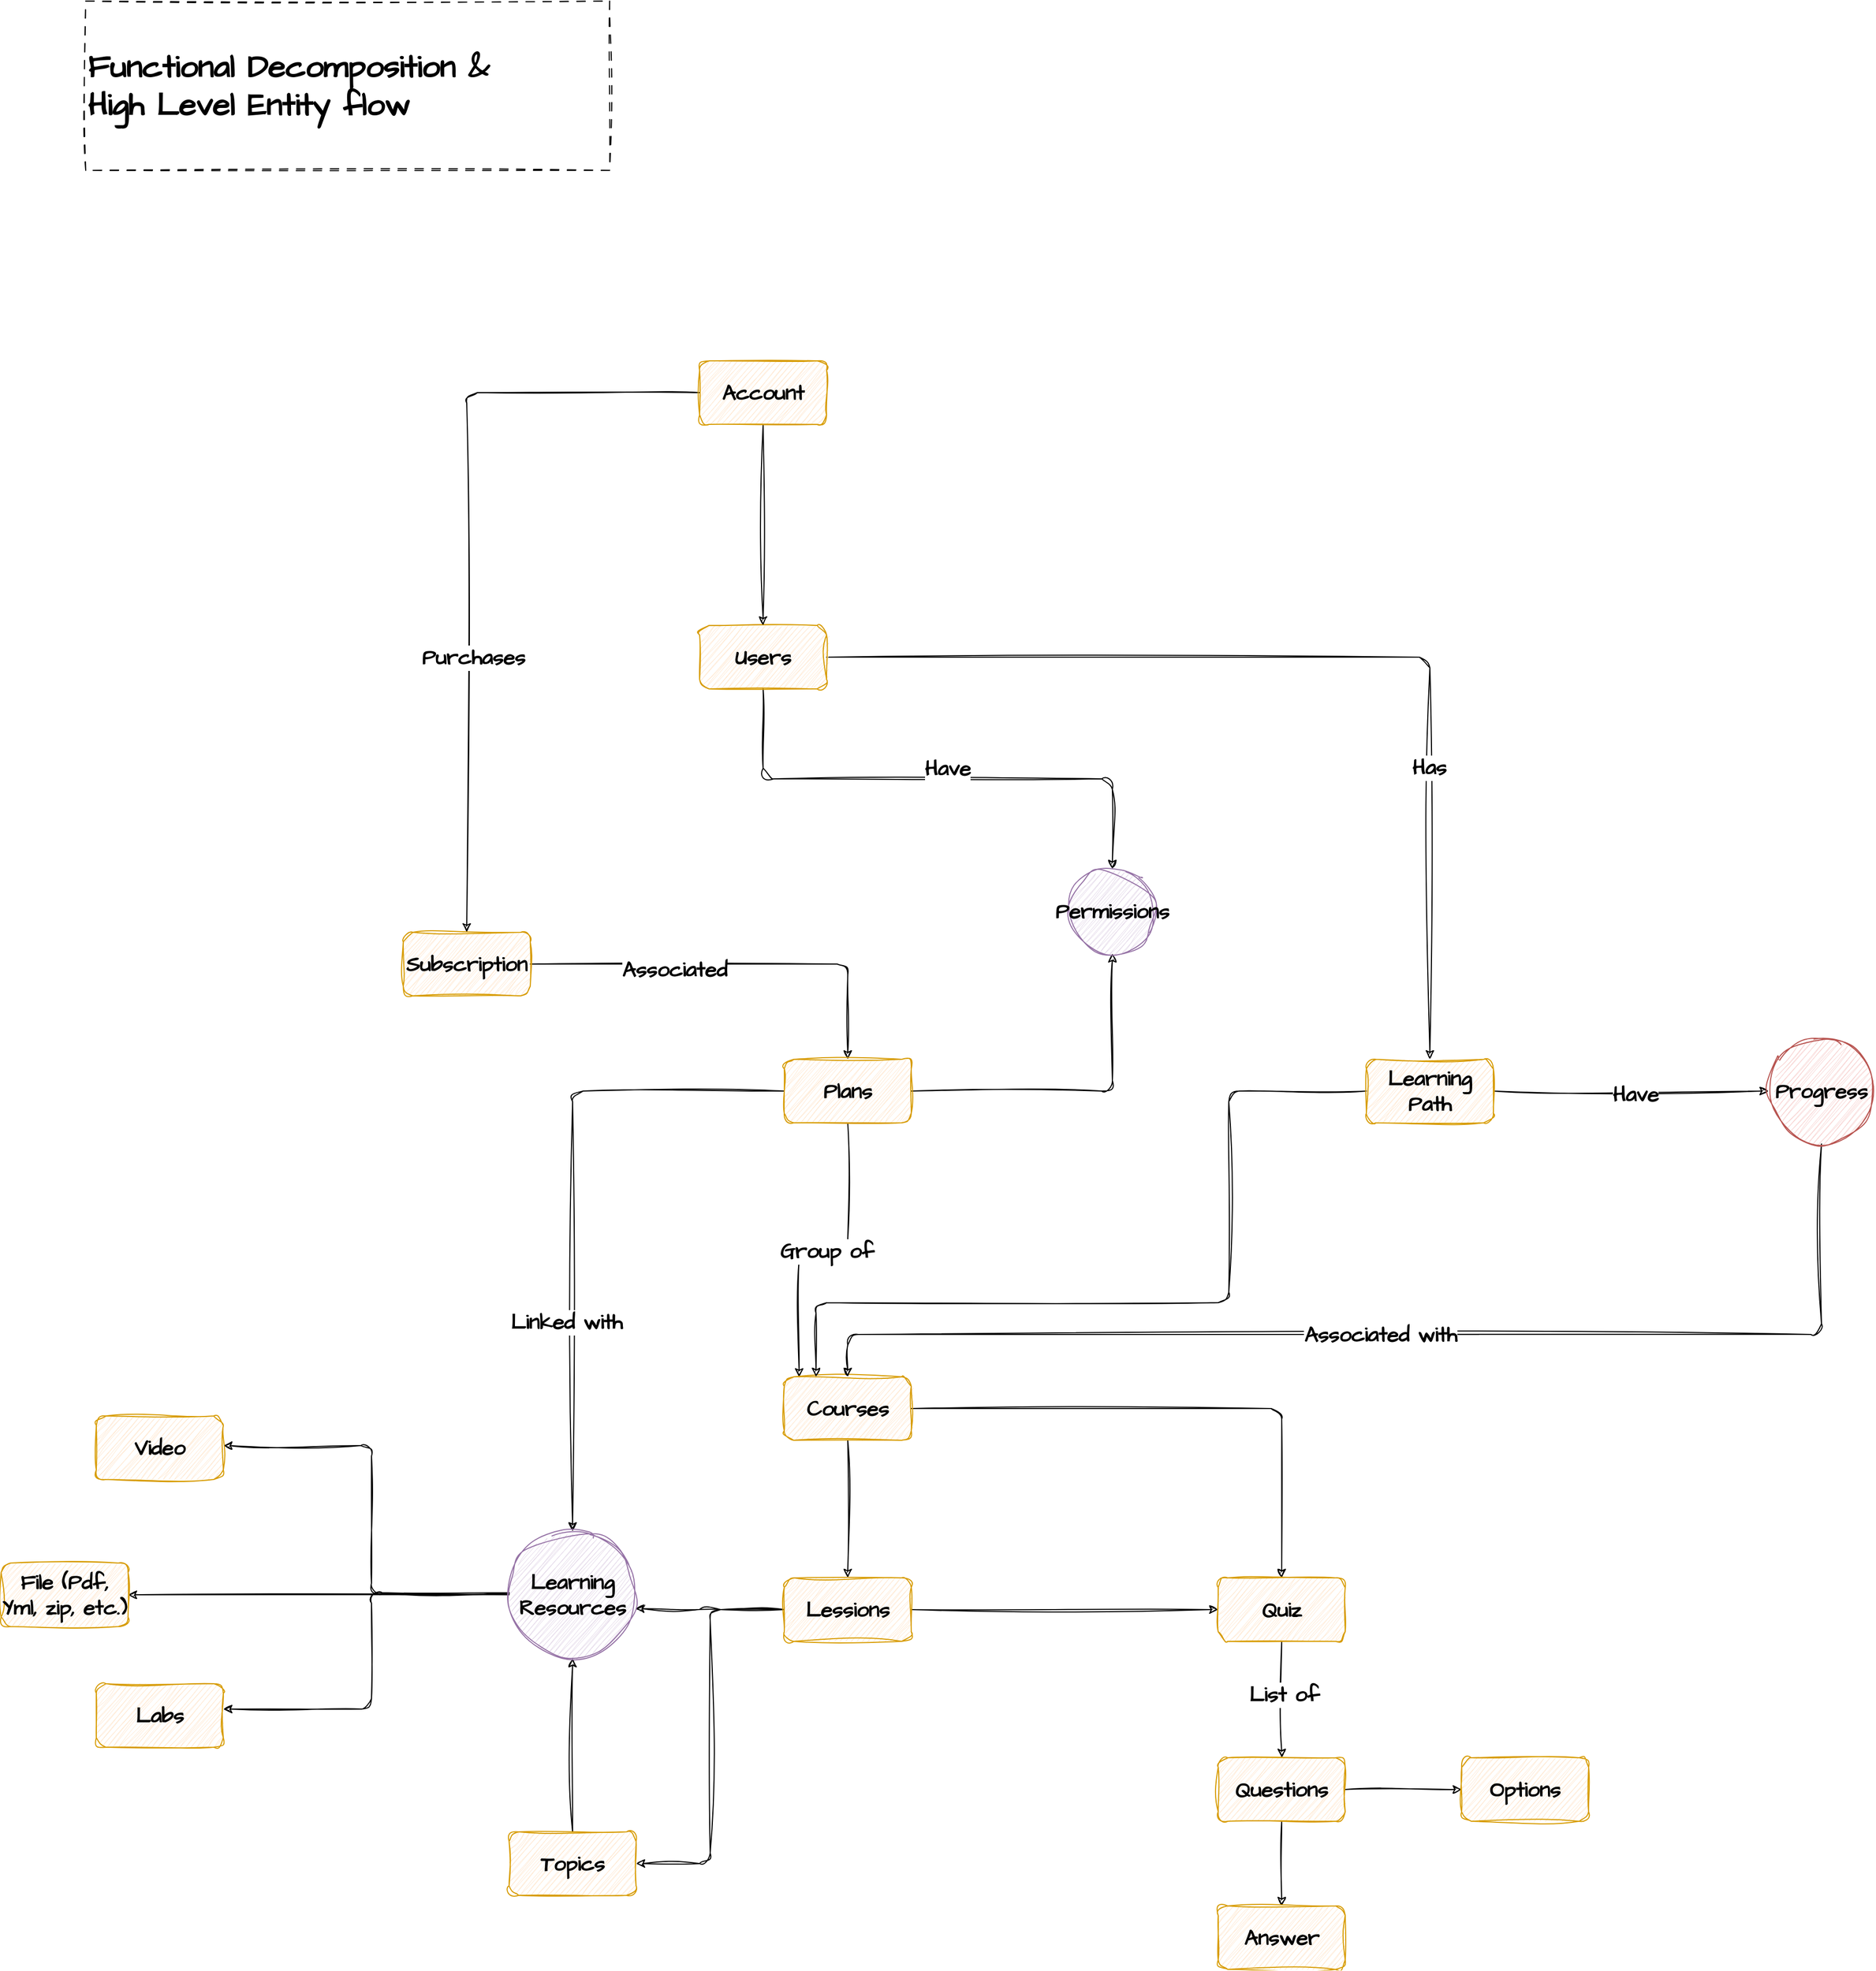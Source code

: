 <mxfile version="22.1.18" type="github">
  <diagram name="Page-1" id="ZB7aAMJd4eDQ774ikY8W">
    <mxGraphModel dx="2390" dy="2420" grid="1" gridSize="10" guides="1" tooltips="1" connect="1" arrows="1" fold="1" page="1" pageScale="1" pageWidth="850" pageHeight="1100" background="none" math="0" shadow="0">
      <root>
        <mxCell id="0" />
        <mxCell id="1" parent="0" />
        <mxCell id="tR3j2yOGs6IdBFS4nz_w-4" value="" style="edgeStyle=orthogonalEdgeStyle;rounded=1;sketch=1;hachureGap=4;jiggle=2;curveFitting=1;orthogonalLoop=1;jettySize=auto;html=1;fontFamily=Architects Daughter;fontSource=https%3A%2F%2Ffonts.googleapis.com%2Fcss%3Ffamily%3DArchitects%2BDaughter;fontSize=16;curved=0;exitX=0;exitY=0.5;exitDx=0;exitDy=0;fontStyle=1" parent="1" source="U9vSFmBrhK2GeLqhXvv_-1" target="tR3j2yOGs6IdBFS4nz_w-3" edge="1">
          <mxGeometry relative="1" as="geometry" />
        </mxCell>
        <mxCell id="tR3j2yOGs6IdBFS4nz_w-64" value="Purchases" style="edgeLabel;html=1;align=center;verticalAlign=middle;resizable=0;points=[];fontSize=20;fontFamily=Architects Daughter;fontColor=default;fontStyle=1" parent="tR3j2yOGs6IdBFS4nz_w-4" vertex="1" connectable="0">
          <mxGeometry x="0.286" y="6" relative="1" as="geometry">
            <mxPoint as="offset" />
          </mxGeometry>
        </mxCell>
        <mxCell id="tR3j2yOGs6IdBFS4nz_w-40" style="edgeStyle=orthogonalEdgeStyle;rounded=1;sketch=1;hachureGap=4;jiggle=2;curveFitting=1;orthogonalLoop=1;jettySize=auto;html=1;entryX=0.5;entryY=0;entryDx=0;entryDy=0;fontFamily=Architects Daughter;fontSource=https%3A%2F%2Ffonts.googleapis.com%2Fcss%3Ffamily%3DArchitects%2BDaughter;fontSize=20;fontColor=default;exitX=0.5;exitY=1;exitDx=0;exitDy=0;fontStyle=1" parent="1" source="tR3j2yOGs6IdBFS4nz_w-1" target="tR3j2yOGs6IdBFS4nz_w-11" edge="1">
          <mxGeometry relative="1" as="geometry" />
        </mxCell>
        <mxCell id="tR3j2yOGs6IdBFS4nz_w-41" value="Have" style="edgeLabel;html=1;align=center;verticalAlign=middle;resizable=0;points=[];fontSize=20;fontFamily=Architects Daughter;fontColor=default;fontStyle=1" parent="tR3j2yOGs6IdBFS4nz_w-40" vertex="1" connectable="0">
          <mxGeometry x="-0.34" relative="1" as="geometry">
            <mxPoint x="94" y="-10" as="offset" />
          </mxGeometry>
        </mxCell>
        <mxCell id="tR3j2yOGs6IdBFS4nz_w-62" value="" style="edgeStyle=orthogonalEdgeStyle;rounded=1;sketch=1;hachureGap=4;jiggle=2;curveFitting=1;orthogonalLoop=1;jettySize=auto;html=1;fontFamily=Architects Daughter;fontSource=https%3A%2F%2Ffonts.googleapis.com%2Fcss%3Ffamily%3DArchitects%2BDaughter;fontSize=20;fontColor=default;fontStyle=1" parent="1" source="tR3j2yOGs6IdBFS4nz_w-1" target="tR3j2yOGs6IdBFS4nz_w-61" edge="1">
          <mxGeometry relative="1" as="geometry" />
        </mxCell>
        <mxCell id="tR3j2yOGs6IdBFS4nz_w-76" value="Has" style="edgeLabel;html=1;align=center;verticalAlign=middle;resizable=0;points=[];fontSize=20;fontFamily=Architects Daughter;fontColor=default;fontStyle=1" parent="tR3j2yOGs6IdBFS4nz_w-62" vertex="1" connectable="0">
          <mxGeometry x="0.418" y="-1" relative="1" as="geometry">
            <mxPoint as="offset" />
          </mxGeometry>
        </mxCell>
        <mxCell id="tR3j2yOGs6IdBFS4nz_w-1" value="Users" style="rounded=1;whiteSpace=wrap;html=1;sketch=1;hachureGap=4;jiggle=2;curveFitting=1;fontFamily=Architects Daughter;fontSource=https%3A%2F%2Ffonts.googleapis.com%2Fcss%3Ffamily%3DArchitects%2BDaughter;fontSize=20;fillColor=#ffe6cc;strokeColor=#d79b00;fontStyle=1" parent="1" vertex="1">
          <mxGeometry x="680" y="-230" width="120" height="60" as="geometry" />
        </mxCell>
        <mxCell id="tR3j2yOGs6IdBFS4nz_w-7" value="" style="edgeStyle=orthogonalEdgeStyle;rounded=1;sketch=1;hachureGap=4;jiggle=2;curveFitting=1;orthogonalLoop=1;jettySize=auto;html=1;fontFamily=Architects Daughter;fontSource=https%3A%2F%2Ffonts.googleapis.com%2Fcss%3Ffamily%3DArchitects%2BDaughter;fontSize=16;curved=0;fontStyle=1" parent="1" source="tR3j2yOGs6IdBFS4nz_w-3" target="tR3j2yOGs6IdBFS4nz_w-6" edge="1">
          <mxGeometry relative="1" as="geometry" />
        </mxCell>
        <mxCell id="tR3j2yOGs6IdBFS4nz_w-8" value="Associated" style="edgeLabel;html=1;align=center;verticalAlign=middle;resizable=0;points=[];fontSize=20;fontFamily=Architects Daughter;fontStyle=1" parent="tR3j2yOGs6IdBFS4nz_w-7" vertex="1" connectable="0">
          <mxGeometry x="-0.303" y="-5" relative="1" as="geometry">
            <mxPoint as="offset" />
          </mxGeometry>
        </mxCell>
        <mxCell id="tR3j2yOGs6IdBFS4nz_w-3" value="Subscription" style="rounded=1;whiteSpace=wrap;html=1;sketch=1;hachureGap=4;jiggle=2;curveFitting=1;fontFamily=Architects Daughter;fontSource=https%3A%2F%2Ffonts.googleapis.com%2Fcss%3Ffamily%3DArchitects%2BDaughter;fontSize=20;fillColor=#ffe6cc;strokeColor=#d79b00;fontStyle=1" parent="1" vertex="1">
          <mxGeometry x="400" y="60" width="120" height="60" as="geometry" />
        </mxCell>
        <mxCell id="tR3j2yOGs6IdBFS4nz_w-12" value="" style="edgeStyle=orthogonalEdgeStyle;rounded=1;sketch=1;hachureGap=4;jiggle=2;curveFitting=1;orthogonalLoop=1;jettySize=auto;html=1;fontFamily=Architects Daughter;fontSource=https%3A%2F%2Ffonts.googleapis.com%2Fcss%3Ffamily%3DArchitects%2BDaughter;fontSize=16;curved=0;fontStyle=1" parent="1" source="tR3j2yOGs6IdBFS4nz_w-6" target="tR3j2yOGs6IdBFS4nz_w-11" edge="1">
          <mxGeometry relative="1" as="geometry" />
        </mxCell>
        <mxCell id="tR3j2yOGs6IdBFS4nz_w-14" value="" style="edgeStyle=orthogonalEdgeStyle;rounded=1;sketch=1;hachureGap=4;jiggle=2;curveFitting=1;orthogonalLoop=1;jettySize=auto;html=1;fontFamily=Architects Daughter;fontSource=https%3A%2F%2Ffonts.googleapis.com%2Fcss%3Ffamily%3DArchitects%2BDaughter;fontSize=16;entryX=0.117;entryY=0.008;entryDx=0;entryDy=0;entryPerimeter=0;fontStyle=1" parent="1" source="tR3j2yOGs6IdBFS4nz_w-6" target="tR3j2yOGs6IdBFS4nz_w-13" edge="1">
          <mxGeometry relative="1" as="geometry" />
        </mxCell>
        <mxCell id="tR3j2yOGs6IdBFS4nz_w-15" value="Group of" style="edgeLabel;html=1;align=center;verticalAlign=middle;resizable=0;points=[];fontSize=20;fontFamily=Architects Daughter;fontStyle=1" parent="tR3j2yOGs6IdBFS4nz_w-14" vertex="1" connectable="0">
          <mxGeometry x="-0.024" y="1" relative="1" as="geometry">
            <mxPoint as="offset" />
          </mxGeometry>
        </mxCell>
        <mxCell id="tR3j2yOGs6IdBFS4nz_w-65" style="edgeStyle=orthogonalEdgeStyle;rounded=1;sketch=1;hachureGap=4;jiggle=2;curveFitting=1;orthogonalLoop=1;jettySize=auto;html=1;entryX=0.5;entryY=0;entryDx=0;entryDy=0;fontFamily=Architects Daughter;fontSource=https%3A%2F%2Ffonts.googleapis.com%2Fcss%3Ffamily%3DArchitects%2BDaughter;fontSize=20;fontColor=default;fontStyle=1" parent="1" source="tR3j2yOGs6IdBFS4nz_w-6" target="tR3j2yOGs6IdBFS4nz_w-32" edge="1">
          <mxGeometry relative="1" as="geometry" />
        </mxCell>
        <mxCell id="tR3j2yOGs6IdBFS4nz_w-66" value="Linked with" style="edgeLabel;html=1;align=center;verticalAlign=middle;resizable=0;points=[];fontSize=20;fontFamily=Architects Daughter;fontColor=default;fontStyle=1" parent="tR3j2yOGs6IdBFS4nz_w-65" vertex="1" connectable="0">
          <mxGeometry x="0.355" y="-6" relative="1" as="geometry">
            <mxPoint as="offset" />
          </mxGeometry>
        </mxCell>
        <mxCell id="tR3j2yOGs6IdBFS4nz_w-6" value="Plans" style="whiteSpace=wrap;html=1;fontSize=20;fontFamily=Architects Daughter;fillColor=#ffe6cc;strokeColor=#d79b00;rounded=1;sketch=1;hachureGap=4;jiggle=2;curveFitting=1;fontSource=https%3A%2F%2Ffonts.googleapis.com%2Fcss%3Ffamily%3DArchitects%2BDaughter;fontStyle=1" parent="1" vertex="1">
          <mxGeometry x="760" y="180" width="120" height="60" as="geometry" />
        </mxCell>
        <mxCell id="tR3j2yOGs6IdBFS4nz_w-11" value="Permissions" style="ellipse;whiteSpace=wrap;html=1;fontSize=20;fontFamily=Architects Daughter;fillColor=#e1d5e7;strokeColor=#9673a6;rounded=1;sketch=1;hachureGap=4;jiggle=2;curveFitting=1;fontSource=https%3A%2F%2Ffonts.googleapis.com%2Fcss%3Ffamily%3DArchitects%2BDaughter;fontStyle=1" parent="1" vertex="1">
          <mxGeometry x="1030" width="80" height="80" as="geometry" />
        </mxCell>
        <mxCell id="tR3j2yOGs6IdBFS4nz_w-21" value="" style="edgeStyle=orthogonalEdgeStyle;rounded=1;sketch=1;hachureGap=4;jiggle=2;curveFitting=1;orthogonalLoop=1;jettySize=auto;html=1;fontFamily=Architects Daughter;fontSource=https%3A%2F%2Ffonts.googleapis.com%2Fcss%3Ffamily%3DArchitects%2BDaughter;fontSize=16;fontStyle=1" parent="1" source="tR3j2yOGs6IdBFS4nz_w-13" target="tR3j2yOGs6IdBFS4nz_w-20" edge="1">
          <mxGeometry relative="1" as="geometry" />
        </mxCell>
        <mxCell id="tR3j2yOGs6IdBFS4nz_w-30" style="edgeStyle=orthogonalEdgeStyle;rounded=1;sketch=1;hachureGap=4;jiggle=2;curveFitting=1;orthogonalLoop=1;jettySize=auto;html=1;entryX=0.5;entryY=0;entryDx=0;entryDy=0;fontFamily=Architects Daughter;fontSource=https%3A%2F%2Ffonts.googleapis.com%2Fcss%3Ffamily%3DArchitects%2BDaughter;fontSize=16;fontStyle=1" parent="1" source="tR3j2yOGs6IdBFS4nz_w-13" target="tR3j2yOGs6IdBFS4nz_w-28" edge="1">
          <mxGeometry relative="1" as="geometry" />
        </mxCell>
        <mxCell id="tR3j2yOGs6IdBFS4nz_w-13" value="Courses" style="whiteSpace=wrap;html=1;fontSize=20;fontFamily=Architects Daughter;fillColor=#ffe6cc;strokeColor=#d79b00;rounded=1;sketch=1;hachureGap=4;jiggle=2;curveFitting=1;fontSource=https%3A%2F%2Ffonts.googleapis.com%2Fcss%3Ffamily%3DArchitects%2BDaughter;fontStyle=1" parent="1" vertex="1">
          <mxGeometry x="760" y="480" width="120" height="60" as="geometry" />
        </mxCell>
        <mxCell id="tR3j2yOGs6IdBFS4nz_w-27" value="" style="edgeStyle=orthogonalEdgeStyle;rounded=1;sketch=1;hachureGap=4;jiggle=2;curveFitting=1;orthogonalLoop=1;jettySize=auto;html=1;fontFamily=Architects Daughter;fontSource=https%3A%2F%2Ffonts.googleapis.com%2Fcss%3Ffamily%3DArchitects%2BDaughter;fontSize=16;entryX=1;entryY=0.5;entryDx=0;entryDy=0;fontStyle=1" parent="1" source="tR3j2yOGs6IdBFS4nz_w-20" target="tR3j2yOGs6IdBFS4nz_w-26" edge="1">
          <mxGeometry relative="1" as="geometry" />
        </mxCell>
        <mxCell id="tR3j2yOGs6IdBFS4nz_w-29" value="" style="edgeStyle=orthogonalEdgeStyle;rounded=1;sketch=1;hachureGap=4;jiggle=2;curveFitting=1;orthogonalLoop=1;jettySize=auto;html=1;fontFamily=Architects Daughter;fontSource=https%3A%2F%2Ffonts.googleapis.com%2Fcss%3Ffamily%3DArchitects%2BDaughter;fontSize=16;fontStyle=1" parent="1" source="tR3j2yOGs6IdBFS4nz_w-20" target="tR3j2yOGs6IdBFS4nz_w-28" edge="1">
          <mxGeometry relative="1" as="geometry" />
        </mxCell>
        <mxCell id="tR3j2yOGs6IdBFS4nz_w-34" style="edgeStyle=orthogonalEdgeStyle;rounded=1;sketch=1;hachureGap=4;jiggle=2;curveFitting=1;orthogonalLoop=1;jettySize=auto;html=1;entryX=0.994;entryY=0.609;entryDx=0;entryDy=0;fontFamily=Architects Daughter;fontSource=https%3A%2F%2Ffonts.googleapis.com%2Fcss%3Ffamily%3DArchitects%2BDaughter;fontSize=16;entryPerimeter=0;fontStyle=1" parent="1" source="tR3j2yOGs6IdBFS4nz_w-20" target="tR3j2yOGs6IdBFS4nz_w-32" edge="1">
          <mxGeometry relative="1" as="geometry" />
        </mxCell>
        <mxCell id="tR3j2yOGs6IdBFS4nz_w-20" value="Lessions" style="whiteSpace=wrap;html=1;fontSize=20;fontFamily=Architects Daughter;fillColor=#ffe6cc;strokeColor=#d79b00;rounded=1;sketch=1;hachureGap=4;jiggle=2;curveFitting=1;fontSource=https%3A%2F%2Ffonts.googleapis.com%2Fcss%3Ffamily%3DArchitects%2BDaughter;fontStyle=1" parent="1" vertex="1">
          <mxGeometry x="760" y="670" width="120" height="60" as="geometry" />
        </mxCell>
        <mxCell id="tR3j2yOGs6IdBFS4nz_w-33" value="" style="edgeStyle=orthogonalEdgeStyle;rounded=1;sketch=1;hachureGap=4;jiggle=2;curveFitting=1;orthogonalLoop=1;jettySize=auto;html=1;fontFamily=Architects Daughter;fontSource=https%3A%2F%2Ffonts.googleapis.com%2Fcss%3Ffamily%3DArchitects%2BDaughter;fontSize=16;exitX=0.5;exitY=0;exitDx=0;exitDy=0;fontStyle=1" parent="1" source="tR3j2yOGs6IdBFS4nz_w-26" target="tR3j2yOGs6IdBFS4nz_w-32" edge="1">
          <mxGeometry relative="1" as="geometry" />
        </mxCell>
        <mxCell id="tR3j2yOGs6IdBFS4nz_w-26" value="Topics" style="whiteSpace=wrap;html=1;fontSize=20;fontFamily=Architects Daughter;fillColor=#ffe6cc;strokeColor=#d79b00;rounded=1;sketch=1;hachureGap=4;jiggle=2;curveFitting=1;fontSource=https%3A%2F%2Ffonts.googleapis.com%2Fcss%3Ffamily%3DArchitects%2BDaughter;fontStyle=1" parent="1" vertex="1">
          <mxGeometry x="500" y="910" width="120" height="60" as="geometry" />
        </mxCell>
        <mxCell id="tR3j2yOGs6IdBFS4nz_w-43" value="" style="edgeStyle=orthogonalEdgeStyle;rounded=1;sketch=1;hachureGap=4;jiggle=2;curveFitting=1;orthogonalLoop=1;jettySize=auto;html=1;fontFamily=Architects Daughter;fontSource=https%3A%2F%2Ffonts.googleapis.com%2Fcss%3Ffamily%3DArchitects%2BDaughter;fontSize=20;fontColor=default;fontStyle=1" parent="1" source="tR3j2yOGs6IdBFS4nz_w-28" target="tR3j2yOGs6IdBFS4nz_w-42" edge="1">
          <mxGeometry relative="1" as="geometry" />
        </mxCell>
        <mxCell id="tR3j2yOGs6IdBFS4nz_w-44" value="List of" style="edgeLabel;html=1;align=center;verticalAlign=middle;resizable=0;points=[];fontSize=20;fontFamily=Architects Daughter;fontColor=default;fontStyle=1" parent="tR3j2yOGs6IdBFS4nz_w-43" vertex="1" connectable="0">
          <mxGeometry x="-0.096" y="2" relative="1" as="geometry">
            <mxPoint as="offset" />
          </mxGeometry>
        </mxCell>
        <mxCell id="tR3j2yOGs6IdBFS4nz_w-28" value="Quiz" style="whiteSpace=wrap;html=1;fontSize=20;fontFamily=Architects Daughter;fillColor=#ffe6cc;strokeColor=#d79b00;rounded=1;sketch=1;hachureGap=4;jiggle=2;curveFitting=1;fontSource=https%3A%2F%2Ffonts.googleapis.com%2Fcss%3Ffamily%3DArchitects%2BDaughter;glass=0;fontStyle=1" parent="1" vertex="1">
          <mxGeometry x="1170" y="670" width="120" height="60" as="geometry" />
        </mxCell>
        <mxCell id="tR3j2yOGs6IdBFS4nz_w-54" value="" style="edgeStyle=orthogonalEdgeStyle;rounded=1;sketch=1;hachureGap=4;jiggle=2;curveFitting=1;orthogonalLoop=1;jettySize=auto;html=1;fontFamily=Architects Daughter;fontSource=https%3A%2F%2Ffonts.googleapis.com%2Fcss%3Ffamily%3DArchitects%2BDaughter;fontSize=20;fontColor=default;fontStyle=1" parent="1" edge="1">
          <mxGeometry relative="1" as="geometry">
            <mxPoint x="500.133" y="685.0" as="sourcePoint" />
            <mxPoint x="230" y="545.0" as="targetPoint" />
            <Array as="points">
              <mxPoint x="370" y="685" />
              <mxPoint x="370" y="545" />
            </Array>
          </mxGeometry>
        </mxCell>
        <mxCell id="tR3j2yOGs6IdBFS4nz_w-56" value="" style="edgeStyle=orthogonalEdgeStyle;rounded=1;sketch=1;hachureGap=4;jiggle=2;curveFitting=1;orthogonalLoop=1;jettySize=auto;html=1;fontFamily=Architects Daughter;fontSource=https%3A%2F%2Ffonts.googleapis.com%2Fcss%3Ffamily%3DArchitects%2BDaughter;fontSize=20;fontColor=default;fontStyle=1" parent="1" source="tR3j2yOGs6IdBFS4nz_w-32" target="tR3j2yOGs6IdBFS4nz_w-55" edge="1">
          <mxGeometry relative="1" as="geometry" />
        </mxCell>
        <mxCell id="tR3j2yOGs6IdBFS4nz_w-58" value="" style="edgeStyle=orthogonalEdgeStyle;rounded=1;sketch=1;hachureGap=4;jiggle=2;curveFitting=1;orthogonalLoop=1;jettySize=auto;html=1;fontFamily=Architects Daughter;fontSource=https%3A%2F%2Ffonts.googleapis.com%2Fcss%3Ffamily%3DArchitects%2BDaughter;fontSize=20;fontColor=default;fontStyle=1" parent="1" edge="1">
          <mxGeometry relative="1" as="geometry">
            <mxPoint x="500.133" y="684.0" as="sourcePoint" />
            <mxPoint x="230" y="794.0" as="targetPoint" />
            <Array as="points">
              <mxPoint x="370" y="684" />
              <mxPoint x="370" y="794" />
            </Array>
          </mxGeometry>
        </mxCell>
        <mxCell id="tR3j2yOGs6IdBFS4nz_w-32" value="Learning&lt;br&gt;Resources" style="ellipse;whiteSpace=wrap;html=1;fontSize=20;fontFamily=Architects Daughter;fillColor=#e1d5e7;strokeColor=#9673a6;rounded=1;sketch=1;hachureGap=4;jiggle=2;curveFitting=1;fontSource=https%3A%2F%2Ffonts.googleapis.com%2Fcss%3Ffamily%3DArchitects%2BDaughter;fontStyle=1" parent="1" vertex="1">
          <mxGeometry x="500" y="626" width="120" height="120" as="geometry" />
        </mxCell>
        <mxCell id="tR3j2yOGs6IdBFS4nz_w-38" value="&lt;span style=&quot;font-size: 30px;&quot;&gt;Functional&amp;nbsp;Decomposition &amp;amp; &lt;br style=&quot;font-size: 30px;&quot;&gt;High Level Entity flow&lt;/span&gt;" style="rounded=0;whiteSpace=wrap;html=1;sketch=1;hachureGap=4;jiggle=2;curveFitting=1;fontFamily=Architects Daughter;fontSource=https%3A%2F%2Ffonts.googleapis.com%2Fcss%3Ffamily%3DArchitects%2BDaughter;fontSize=30;align=left;fillColor=none;dashed=1;dashPattern=8 8;fontStyle=1" parent="1" vertex="1">
          <mxGeometry x="100" y="-820" width="495" height="160" as="geometry" />
        </mxCell>
        <mxCell id="tR3j2yOGs6IdBFS4nz_w-46" value="" style="edgeStyle=orthogonalEdgeStyle;rounded=1;sketch=1;hachureGap=4;jiggle=2;curveFitting=1;orthogonalLoop=1;jettySize=auto;html=1;fontFamily=Architects Daughter;fontSource=https%3A%2F%2Ffonts.googleapis.com%2Fcss%3Ffamily%3DArchitects%2BDaughter;fontSize=20;fontColor=default;fontStyle=1" parent="1" source="tR3j2yOGs6IdBFS4nz_w-42" target="tR3j2yOGs6IdBFS4nz_w-45" edge="1">
          <mxGeometry relative="1" as="geometry" />
        </mxCell>
        <mxCell id="tR3j2yOGs6IdBFS4nz_w-48" value="" style="edgeStyle=orthogonalEdgeStyle;rounded=1;sketch=1;hachureGap=4;jiggle=2;curveFitting=1;orthogonalLoop=1;jettySize=auto;html=1;fontFamily=Architects Daughter;fontSource=https%3A%2F%2Ffonts.googleapis.com%2Fcss%3Ffamily%3DArchitects%2BDaughter;fontSize=20;fontColor=default;fontStyle=1" parent="1" source="tR3j2yOGs6IdBFS4nz_w-42" target="tR3j2yOGs6IdBFS4nz_w-47" edge="1">
          <mxGeometry relative="1" as="geometry" />
        </mxCell>
        <mxCell id="tR3j2yOGs6IdBFS4nz_w-42" value="Questions" style="whiteSpace=wrap;html=1;fontSize=20;fontFamily=Architects Daughter;fillColor=#ffe6cc;strokeColor=#d79b00;rounded=1;sketch=1;hachureGap=4;jiggle=2;curveFitting=1;fontSource=https%3A%2F%2Ffonts.googleapis.com%2Fcss%3Ffamily%3DArchitects%2BDaughter;glass=0;fontStyle=1" parent="1" vertex="1">
          <mxGeometry x="1170" y="840" width="120" height="60" as="geometry" />
        </mxCell>
        <mxCell id="tR3j2yOGs6IdBFS4nz_w-45" value="Options" style="whiteSpace=wrap;html=1;fontSize=20;fontFamily=Architects Daughter;fillColor=#ffe6cc;strokeColor=#d79b00;rounded=1;sketch=1;hachureGap=4;jiggle=2;curveFitting=1;fontSource=https%3A%2F%2Ffonts.googleapis.com%2Fcss%3Ffamily%3DArchitects%2BDaughter;glass=0;fontStyle=1" parent="1" vertex="1">
          <mxGeometry x="1400" y="840" width="120" height="60" as="geometry" />
        </mxCell>
        <mxCell id="tR3j2yOGs6IdBFS4nz_w-47" value="Answer" style="whiteSpace=wrap;html=1;fontSize=20;fontFamily=Architects Daughter;fillColor=#ffe6cc;strokeColor=#d79b00;rounded=1;sketch=1;hachureGap=4;jiggle=2;curveFitting=1;fontSource=https%3A%2F%2Ffonts.googleapis.com%2Fcss%3Ffamily%3DArchitects%2BDaughter;glass=0;fontStyle=1" parent="1" vertex="1">
          <mxGeometry x="1170" y="980" width="120" height="60" as="geometry" />
        </mxCell>
        <mxCell id="tR3j2yOGs6IdBFS4nz_w-53" value="Video" style="whiteSpace=wrap;html=1;fontSize=20;fontFamily=Architects Daughter;fillColor=#ffe6cc;strokeColor=#d79b00;rounded=1;sketch=1;hachureGap=4;jiggle=2;curveFitting=1;fontSource=https%3A%2F%2Ffonts.googleapis.com%2Fcss%3Ffamily%3DArchitects%2BDaughter;fontStyle=1" parent="1" vertex="1">
          <mxGeometry x="110" y="517" width="120" height="60" as="geometry" />
        </mxCell>
        <mxCell id="tR3j2yOGs6IdBFS4nz_w-55" value="File (Pdf, Yml, zip, etc.)" style="whiteSpace=wrap;html=1;fontSize=20;fontFamily=Architects Daughter;fillColor=#ffe6cc;strokeColor=#d79b00;rounded=1;sketch=1;hachureGap=4;jiggle=2;curveFitting=1;fontSource=https%3A%2F%2Ffonts.googleapis.com%2Fcss%3Ffamily%3DArchitects%2BDaughter;fontStyle=1" parent="1" vertex="1">
          <mxGeometry x="20" y="656" width="120" height="60" as="geometry" />
        </mxCell>
        <mxCell id="tR3j2yOGs6IdBFS4nz_w-57" value="Labs" style="whiteSpace=wrap;html=1;fontSize=20;fontFamily=Architects Daughter;fillColor=#ffe6cc;strokeColor=#d79b00;rounded=1;sketch=1;hachureGap=4;jiggle=2;curveFitting=1;fontSource=https%3A%2F%2Ffonts.googleapis.com%2Fcss%3Ffamily%3DArchitects%2BDaughter;fontStyle=1" parent="1" vertex="1">
          <mxGeometry x="110" y="770" width="120" height="60" as="geometry" />
        </mxCell>
        <mxCell id="tR3j2yOGs6IdBFS4nz_w-63" style="edgeStyle=orthogonalEdgeStyle;rounded=1;sketch=1;hachureGap=4;jiggle=2;curveFitting=1;orthogonalLoop=1;jettySize=auto;html=1;entryX=0.25;entryY=0;entryDx=0;entryDy=0;fontFamily=Architects Daughter;fontSource=https%3A%2F%2Ffonts.googleapis.com%2Fcss%3Ffamily%3DArchitects%2BDaughter;fontSize=20;fontColor=default;fontStyle=1" parent="1" source="tR3j2yOGs6IdBFS4nz_w-61" target="tR3j2yOGs6IdBFS4nz_w-13" edge="1">
          <mxGeometry relative="1" as="geometry">
            <Array as="points">
              <mxPoint x="1180" y="210" />
              <mxPoint x="1180" y="410" />
              <mxPoint x="790" y="410" />
            </Array>
          </mxGeometry>
        </mxCell>
        <mxCell id="tR3j2yOGs6IdBFS4nz_w-70" value="" style="edgeStyle=orthogonalEdgeStyle;rounded=1;sketch=1;hachureGap=4;jiggle=2;curveFitting=1;orthogonalLoop=1;jettySize=auto;html=1;fontFamily=Architects Daughter;fontSource=https%3A%2F%2Ffonts.googleapis.com%2Fcss%3Ffamily%3DArchitects%2BDaughter;fontSize=20;fontColor=default;fontStyle=1" parent="1" source="tR3j2yOGs6IdBFS4nz_w-61" target="tR3j2yOGs6IdBFS4nz_w-69" edge="1">
          <mxGeometry relative="1" as="geometry" />
        </mxCell>
        <mxCell id="tR3j2yOGs6IdBFS4nz_w-77" value="Have" style="edgeLabel;html=1;align=center;verticalAlign=middle;resizable=0;points=[];fontSize=20;fontFamily=Architects Daughter;fontColor=default;fontStyle=1" parent="tR3j2yOGs6IdBFS4nz_w-70" vertex="1" connectable="0">
          <mxGeometry x="0.037" y="-3" relative="1" as="geometry">
            <mxPoint x="-1" as="offset" />
          </mxGeometry>
        </mxCell>
        <mxCell id="tR3j2yOGs6IdBFS4nz_w-61" value="Learning Path" style="rounded=1;whiteSpace=wrap;html=1;sketch=1;hachureGap=4;jiggle=2;curveFitting=1;fontFamily=Architects Daughter;fontSource=https%3A%2F%2Ffonts.googleapis.com%2Fcss%3Ffamily%3DArchitects%2BDaughter;fontSize=20;fillColor=#ffe6cc;strokeColor=#d79b00;fontStyle=1" parent="1" vertex="1">
          <mxGeometry x="1310" y="180" width="120" height="60" as="geometry" />
        </mxCell>
        <mxCell id="tR3j2yOGs6IdBFS4nz_w-73" style="edgeStyle=orthogonalEdgeStyle;rounded=1;sketch=1;hachureGap=4;jiggle=2;curveFitting=1;orthogonalLoop=1;jettySize=auto;html=1;entryX=0.5;entryY=0;entryDx=0;entryDy=0;fontFamily=Architects Daughter;fontSource=https%3A%2F%2Ffonts.googleapis.com%2Fcss%3Ffamily%3DArchitects%2BDaughter;fontSize=20;fontColor=default;exitX=0.5;exitY=1;exitDx=0;exitDy=0;fontStyle=1" parent="1" source="tR3j2yOGs6IdBFS4nz_w-69" target="tR3j2yOGs6IdBFS4nz_w-13" edge="1">
          <mxGeometry relative="1" as="geometry">
            <Array as="points">
              <mxPoint x="1740" y="440" />
              <mxPoint x="820" y="440" />
            </Array>
          </mxGeometry>
        </mxCell>
        <mxCell id="tR3j2yOGs6IdBFS4nz_w-74" value="Associated with" style="edgeLabel;html=1;align=center;verticalAlign=middle;resizable=0;points=[];fontSize=20;fontFamily=Architects Daughter;fontColor=default;fontStyle=1" parent="tR3j2yOGs6IdBFS4nz_w-73" vertex="1" connectable="0">
          <mxGeometry x="0.048" relative="1" as="geometry">
            <mxPoint as="offset" />
          </mxGeometry>
        </mxCell>
        <mxCell id="tR3j2yOGs6IdBFS4nz_w-69" value="Progress" style="ellipse;whiteSpace=wrap;html=1;fontSize=20;fontFamily=Architects Daughter;fillColor=#f8cecc;strokeColor=#b85450;rounded=1;sketch=1;hachureGap=4;jiggle=2;curveFitting=1;fontSource=https%3A%2F%2Ffonts.googleapis.com%2Fcss%3Ffamily%3DArchitects%2BDaughter;fontStyle=1" parent="1" vertex="1">
          <mxGeometry x="1690" y="160" width="100" height="100" as="geometry" />
        </mxCell>
        <mxCell id="U9vSFmBrhK2GeLqhXvv_-2" style="edgeStyle=orthogonalEdgeStyle;rounded=0;sketch=1;hachureGap=4;jiggle=2;curveFitting=1;orthogonalLoop=1;jettySize=auto;html=1;entryX=0.5;entryY=0;entryDx=0;entryDy=0;fontFamily=Architects Daughter;fontSource=https%3A%2F%2Ffonts.googleapis.com%2Fcss%3Ffamily%3DArchitects%2BDaughter;fontSize=16;fontStyle=1" parent="1" source="U9vSFmBrhK2GeLqhXvv_-1" target="tR3j2yOGs6IdBFS4nz_w-1" edge="1">
          <mxGeometry relative="1" as="geometry" />
        </mxCell>
        <mxCell id="U9vSFmBrhK2GeLqhXvv_-1" value="Account" style="rounded=1;whiteSpace=wrap;html=1;sketch=1;hachureGap=4;jiggle=2;curveFitting=1;fontFamily=Architects Daughter;fontSource=https%3A%2F%2Ffonts.googleapis.com%2Fcss%3Ffamily%3DArchitects%2BDaughter;fontSize=20;fillColor=#ffe6cc;strokeColor=#d79b00;fontStyle=1" parent="1" vertex="1">
          <mxGeometry x="680" y="-480" width="120" height="60" as="geometry" />
        </mxCell>
      </root>
    </mxGraphModel>
  </diagram>
</mxfile>
